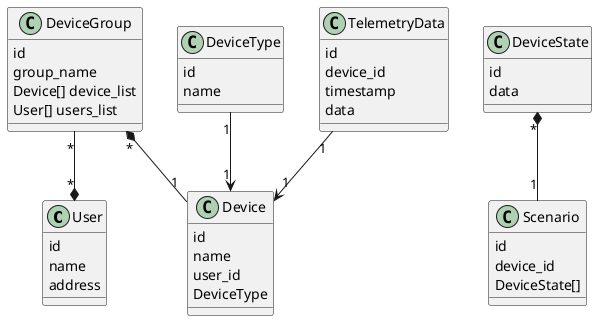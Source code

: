 @startuml

class User {
	id
	name
	address
}

class Device {
	id
	name
	user_id
	DeviceType
}

class DeviceType {
	id
	name
}

class TelemetryData {
	id
	device_id
	timestamp
	data
}

class DeviceGroup {
	id	
	group_name
	Device[] device_list
	User[] users_list
}

class Scenario {
	id
	device_id
	DeviceState[] 
}

class DeviceState {
	id
	data
}

DeviceGroup "*" *-- "1" Device
DeviceType "1" --> "1" Device
TelemetryData "1" --> "1" Device

DeviceState "*" *-- "1" Scenario
DeviceGroup "*" --* "*" User

@enduml
